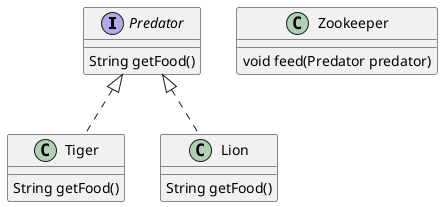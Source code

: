 @startuml

interface Predator {
    String getFood()
}
class Tiger implements Predator {
    String getFood()
}
class Lion implements Predator {
    String getFood()
}

class Zookeeper {
    void feed(Predator predator)
}

@enduml